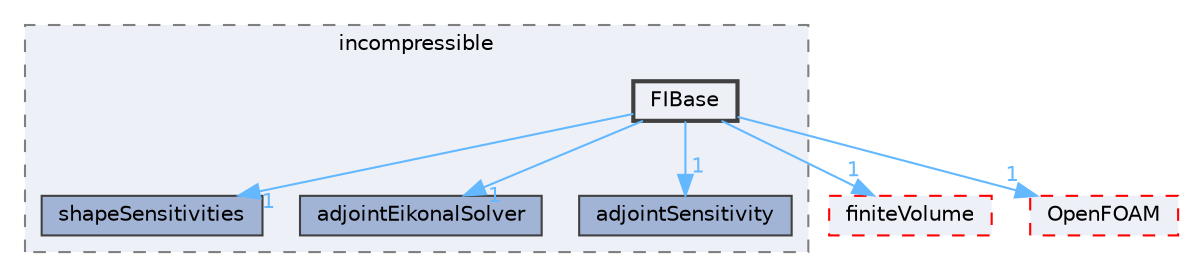 digraph "src/optimisation/adjointOptimisation/adjoint/optimisation/adjointSensitivity/incompressible/FIBase"
{
 // LATEX_PDF_SIZE
  bgcolor="transparent";
  edge [fontname=Helvetica,fontsize=10,labelfontname=Helvetica,labelfontsize=10];
  node [fontname=Helvetica,fontsize=10,shape=box,height=0.2,width=0.4];
  compound=true
  subgraph clusterdir_2b473d201aab52bb890a8b3370c59272 {
    graph [ bgcolor="#edf0f7", pencolor="grey50", label="incompressible", fontname=Helvetica,fontsize=10 style="filled,dashed", URL="dir_2b473d201aab52bb890a8b3370c59272.html",tooltip=""]
  dir_14c782ea37ade272388ea6cdcc54cd7d [label="shapeSensitivities", fillcolor="#a2b4d6", color="grey25", style="filled", URL="dir_14c782ea37ade272388ea6cdcc54cd7d.html",tooltip=""];
  dir_2e016391dee912ecb8414429fd8311b6 [label="adjointEikonalSolver", fillcolor="#a2b4d6", color="grey25", style="filled", URL="dir_2e016391dee912ecb8414429fd8311b6.html",tooltip=""];
  dir_c9975b67581c2da6d7f831922d1c5844 [label="adjointSensitivity", fillcolor="#a2b4d6", color="grey25", style="filled", URL="dir_c9975b67581c2da6d7f831922d1c5844.html",tooltip=""];
  dir_71a22054458ddf5c230228f7a7c3f1b7 [label="FIBase", fillcolor="#edf0f7", color="grey25", style="filled,bold", URL="dir_71a22054458ddf5c230228f7a7c3f1b7.html",tooltip=""];
  }
  dir_9bd15774b555cf7259a6fa18f99fe99b [label="finiteVolume", fillcolor="#edf0f7", color="red", style="filled,dashed", URL="dir_9bd15774b555cf7259a6fa18f99fe99b.html",tooltip=""];
  dir_c5473ff19b20e6ec4dfe5c310b3778a8 [label="OpenFOAM", fillcolor="#edf0f7", color="red", style="filled,dashed", URL="dir_c5473ff19b20e6ec4dfe5c310b3778a8.html",tooltip=""];
  dir_71a22054458ddf5c230228f7a7c3f1b7->dir_14c782ea37ade272388ea6cdcc54cd7d [headlabel="1", labeldistance=1.5 headhref="dir_001317_003511.html" href="dir_001317_003511.html" color="steelblue1" fontcolor="steelblue1"];
  dir_71a22054458ddf5c230228f7a7c3f1b7->dir_2e016391dee912ecb8414429fd8311b6 [headlabel="1", labeldistance=1.5 headhref="dir_001317_000034.html" href="dir_001317_000034.html" color="steelblue1" fontcolor="steelblue1"];
  dir_71a22054458ddf5c230228f7a7c3f1b7->dir_9bd15774b555cf7259a6fa18f99fe99b [headlabel="1", labeldistance=1.5 headhref="dir_001317_001387.html" href="dir_001317_001387.html" color="steelblue1" fontcolor="steelblue1"];
  dir_71a22054458ddf5c230228f7a7c3f1b7->dir_c5473ff19b20e6ec4dfe5c310b3778a8 [headlabel="1", labeldistance=1.5 headhref="dir_001317_002695.html" href="dir_001317_002695.html" color="steelblue1" fontcolor="steelblue1"];
  dir_71a22054458ddf5c230228f7a7c3f1b7->dir_c9975b67581c2da6d7f831922d1c5844 [headlabel="1", labeldistance=1.5 headhref="dir_001317_000061.html" href="dir_001317_000061.html" color="steelblue1" fontcolor="steelblue1"];
}
